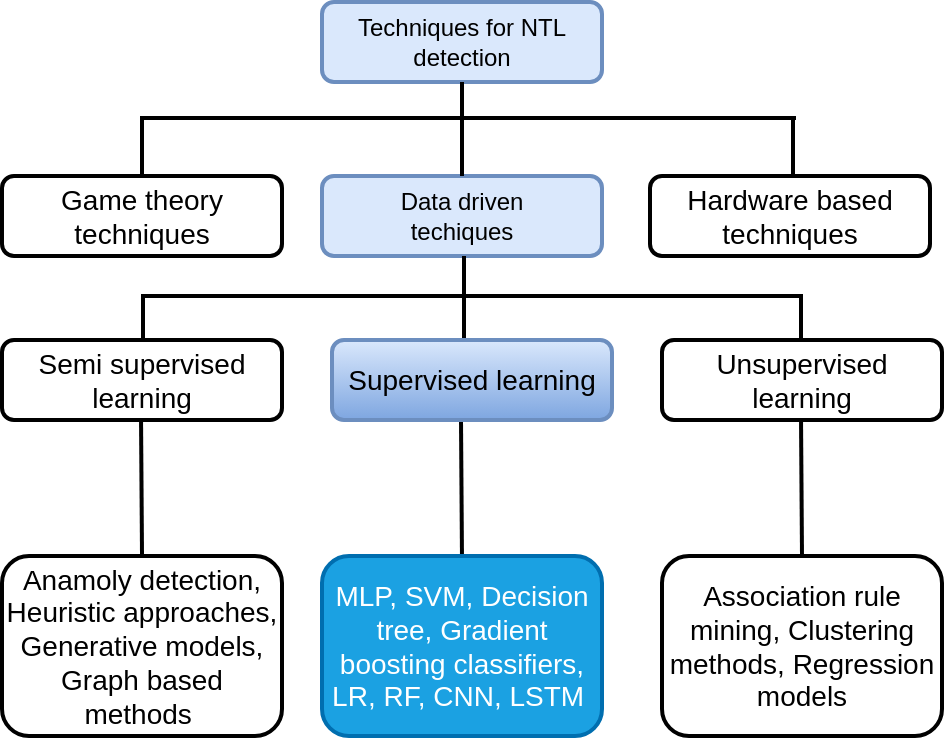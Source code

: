 <mxfile version="14.6.3" type="github">
  <diagram id="Lri1xin3HY_Xt2PqyF3Q" name="Page-1">
    <mxGraphModel dx="868" dy="425" grid="0" gridSize="6" guides="1" tooltips="1" connect="1" arrows="1" fold="1" page="1" pageScale="1" pageWidth="850" pageHeight="1100" math="0" shadow="0">
      <root>
        <mxCell id="0" />
        <mxCell id="1" parent="0" />
        <mxCell id="qvna9PilYNCjH9C9Au6z-41" value="" style="group" parent="1" vertex="1" connectable="0">
          <mxGeometry x="9" y="5" width="470" height="367" as="geometry" />
        </mxCell>
        <mxCell id="qvna9PilYNCjH9C9Au6z-21" value="" style="endArrow=none;html=1;strokeWidth=2;" parent="qvna9PilYNCjH9C9Au6z-41" edge="1">
          <mxGeometry width="50" height="50" relative="1" as="geometry">
            <mxPoint x="400" y="277" as="sourcePoint" />
            <mxPoint x="399.5" y="207" as="targetPoint" />
          </mxGeometry>
        </mxCell>
        <mxCell id="qvna9PilYNCjH9C9Au6z-20" value="" style="endArrow=none;html=1;strokeWidth=2;" parent="qvna9PilYNCjH9C9Au6z-41" edge="1">
          <mxGeometry width="50" height="50" relative="1" as="geometry">
            <mxPoint x="230" y="279" as="sourcePoint" />
            <mxPoint x="229.5" y="209" as="targetPoint" />
          </mxGeometry>
        </mxCell>
        <mxCell id="qvna9PilYNCjH9C9Au6z-15" value="" style="endArrow=none;html=1;strokeWidth=2;" parent="qvna9PilYNCjH9C9Au6z-41" edge="1">
          <mxGeometry width="50" height="50" relative="1" as="geometry">
            <mxPoint x="399.5" y="176" as="sourcePoint" />
            <mxPoint x="399.5" y="146" as="targetPoint" />
          </mxGeometry>
        </mxCell>
        <mxCell id="qvna9PilYNCjH9C9Au6z-1" value="Techniques for NTL detection" style="rounded=1;whiteSpace=wrap;html=1;strokeWidth=2;fillColor=#dae8fc;strokeColor=#6c8ebf;" parent="qvna9PilYNCjH9C9Au6z-41" vertex="1">
          <mxGeometry x="160" width="140" height="40" as="geometry" />
        </mxCell>
        <mxCell id="qvna9PilYNCjH9C9Au6z-2" value="&lt;font style=&quot;font-size: 14px&quot;&gt;Hardware based techniques&lt;/font&gt;" style="rounded=1;whiteSpace=wrap;html=1;strokeWidth=2;" parent="qvna9PilYNCjH9C9Au6z-41" vertex="1">
          <mxGeometry x="324" y="87" width="140" height="40" as="geometry" />
        </mxCell>
        <mxCell id="qvna9PilYNCjH9C9Au6z-3" value="Data driven&lt;br&gt;techiques" style="rounded=1;strokeWidth=2;whiteSpace=wrap;html=1;fillColor=#dae8fc;strokeColor=#6c8ebf;" parent="qvna9PilYNCjH9C9Au6z-41" vertex="1">
          <mxGeometry x="160" y="87" width="140" height="40" as="geometry" />
        </mxCell>
        <mxCell id="qvna9PilYNCjH9C9Au6z-4" value="&lt;span style=&quot;font-size: 14px&quot;&gt;Game theory techniques&lt;/span&gt;" style="rounded=1;whiteSpace=wrap;html=1;strokeWidth=2;" parent="qvna9PilYNCjH9C9Au6z-41" vertex="1">
          <mxGeometry y="87" width="140" height="40" as="geometry" />
        </mxCell>
        <mxCell id="qvna9PilYNCjH9C9Au6z-5" value="" style="endArrow=none;html=1;entryX=0.5;entryY=1;entryDx=0;entryDy=0;exitX=0.5;exitY=0;exitDx=0;exitDy=0;strokeWidth=2;" parent="qvna9PilYNCjH9C9Au6z-41" source="qvna9PilYNCjH9C9Au6z-3" target="qvna9PilYNCjH9C9Au6z-1" edge="1">
          <mxGeometry width="50" height="50" relative="1" as="geometry">
            <mxPoint x="210" y="97" as="sourcePoint" />
            <mxPoint x="260" y="47" as="targetPoint" />
          </mxGeometry>
        </mxCell>
        <mxCell id="qvna9PilYNCjH9C9Au6z-6" value="" style="endArrow=none;html=1;strokeWidth=2;" parent="qvna9PilYNCjH9C9Au6z-41" edge="1">
          <mxGeometry width="50" height="50" relative="1" as="geometry">
            <mxPoint x="69" y="58" as="sourcePoint" />
            <mxPoint x="397" y="58" as="targetPoint" />
          </mxGeometry>
        </mxCell>
        <mxCell id="qvna9PilYNCjH9C9Au6z-7" value="" style="endArrow=none;html=1;strokeWidth=2;" parent="qvna9PilYNCjH9C9Au6z-41" edge="1">
          <mxGeometry width="50" height="50" relative="1" as="geometry">
            <mxPoint x="70" y="87" as="sourcePoint" />
            <mxPoint x="70" y="57" as="targetPoint" />
          </mxGeometry>
        </mxCell>
        <mxCell id="qvna9PilYNCjH9C9Au6z-8" value="" style="endArrow=none;html=1;strokeWidth=2;" parent="qvna9PilYNCjH9C9Au6z-41" edge="1">
          <mxGeometry width="50" height="50" relative="1" as="geometry">
            <mxPoint x="395.5" y="87" as="sourcePoint" />
            <mxPoint x="395.5" y="57" as="targetPoint" />
          </mxGeometry>
        </mxCell>
        <mxCell id="qvna9PilYNCjH9C9Au6z-10" value="" style="endArrow=none;html=1;entryX=0.5;entryY=1;entryDx=0;entryDy=0;exitX=0.5;exitY=0;exitDx=0;exitDy=0;strokeWidth=2;" parent="qvna9PilYNCjH9C9Au6z-41" edge="1">
          <mxGeometry width="50" height="50" relative="1" as="geometry">
            <mxPoint x="231" y="174" as="sourcePoint" />
            <mxPoint x="231" y="127" as="targetPoint" />
          </mxGeometry>
        </mxCell>
        <mxCell id="qvna9PilYNCjH9C9Au6z-9" value="&lt;font style=&quot;font-size: 14px&quot;&gt;Supervised learning&lt;/font&gt;" style="rounded=1;whiteSpace=wrap;html=1;strokeWidth=2;gradientColor=#7ea6e0;fillColor=#dae8fc;strokeColor=#6c8ebf;" parent="qvna9PilYNCjH9C9Au6z-41" vertex="1">
          <mxGeometry x="165" y="169" width="140" height="40" as="geometry" />
        </mxCell>
        <mxCell id="qvna9PilYNCjH9C9Au6z-11" value="&lt;span style=&quot;font-size: 14px&quot;&gt;Unsupervised learning&lt;/span&gt;" style="rounded=1;whiteSpace=wrap;html=1;strokeWidth=2;" parent="qvna9PilYNCjH9C9Au6z-41" vertex="1">
          <mxGeometry x="330" y="169" width="140" height="40" as="geometry" />
        </mxCell>
        <mxCell id="qvna9PilYNCjH9C9Au6z-13" value="" style="endArrow=none;html=1;strokeWidth=2;" parent="qvna9PilYNCjH9C9Au6z-41" edge="1">
          <mxGeometry width="50" height="50" relative="1" as="geometry">
            <mxPoint x="71" y="147" as="sourcePoint" />
            <mxPoint x="399" y="147" as="targetPoint" />
          </mxGeometry>
        </mxCell>
        <mxCell id="qvna9PilYNCjH9C9Au6z-14" value="" style="endArrow=none;html=1;strokeWidth=2;" parent="qvna9PilYNCjH9C9Au6z-41" edge="1">
          <mxGeometry width="50" height="50" relative="1" as="geometry">
            <mxPoint x="70.5" y="176" as="sourcePoint" />
            <mxPoint x="70.5" y="146" as="targetPoint" />
          </mxGeometry>
        </mxCell>
        <mxCell id="qvna9PilYNCjH9C9Au6z-16" value="&lt;span style=&quot;font-size: 14px&quot;&gt;Anamoly detection, Heuristic approaches, Generative models, Graph based methods&amp;nbsp;&lt;/span&gt;" style="rounded=1;whiteSpace=wrap;html=1;strokeWidth=2;" parent="qvna9PilYNCjH9C9Au6z-41" vertex="1">
          <mxGeometry y="277" width="140" height="90" as="geometry" />
        </mxCell>
        <mxCell id="qvna9PilYNCjH9C9Au6z-17" value="&lt;span style=&quot;font-size: 14px&quot;&gt;MLP, SVM, Decision tree, Gradient boosting classifiers, LR, RF, CNN, LSTM&amp;nbsp;&lt;/span&gt;" style="rounded=1;whiteSpace=wrap;html=1;strokeWidth=2;strokeColor=#006EAF;fontColor=#ffffff;fillColor=#1ba1e2;" parent="qvna9PilYNCjH9C9Au6z-41" vertex="1">
          <mxGeometry x="160" y="277" width="140" height="90" as="geometry" />
        </mxCell>
        <mxCell id="qvna9PilYNCjH9C9Au6z-18" value="&lt;span style=&quot;font-size: 14px&quot;&gt;Association rule mining, Clustering methods, Regression models&lt;/span&gt;" style="rounded=1;whiteSpace=wrap;html=1;strokeWidth=2;" parent="qvna9PilYNCjH9C9Au6z-41" vertex="1">
          <mxGeometry x="330" y="277" width="140" height="90" as="geometry" />
        </mxCell>
        <mxCell id="qvna9PilYNCjH9C9Au6z-19" value="" style="endArrow=none;html=1;strokeWidth=2;" parent="qvna9PilYNCjH9C9Au6z-41" edge="1">
          <mxGeometry width="50" height="50" relative="1" as="geometry">
            <mxPoint x="70" y="276" as="sourcePoint" />
            <mxPoint x="69.5" y="206" as="targetPoint" />
          </mxGeometry>
        </mxCell>
        <mxCell id="qvna9PilYNCjH9C9Au6z-12" value="&lt;span style=&quot;font-size: 14px&quot;&gt;Semi supervised learning&lt;/span&gt;" style="rounded=1;whiteSpace=wrap;html=1;strokeWidth=2;" parent="qvna9PilYNCjH9C9Au6z-41" vertex="1">
          <mxGeometry y="169" width="140" height="40" as="geometry" />
        </mxCell>
      </root>
    </mxGraphModel>
  </diagram>
</mxfile>
